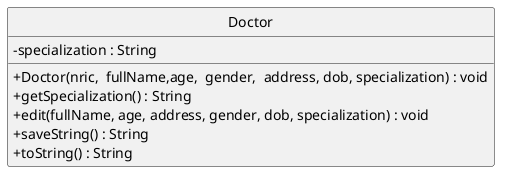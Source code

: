 @startuml
hide circle
skinparam classAttributeIconSize 0
class Doctor {
-specialization : String
+Doctor(nric,  fullName,age,  gender,  address, dob, specialization) : void
+getSpecialization() : String
+edit(fullName, age, address, gender, dob, specialization) : void
+saveString() : String
+toString() : String
}

@enduml